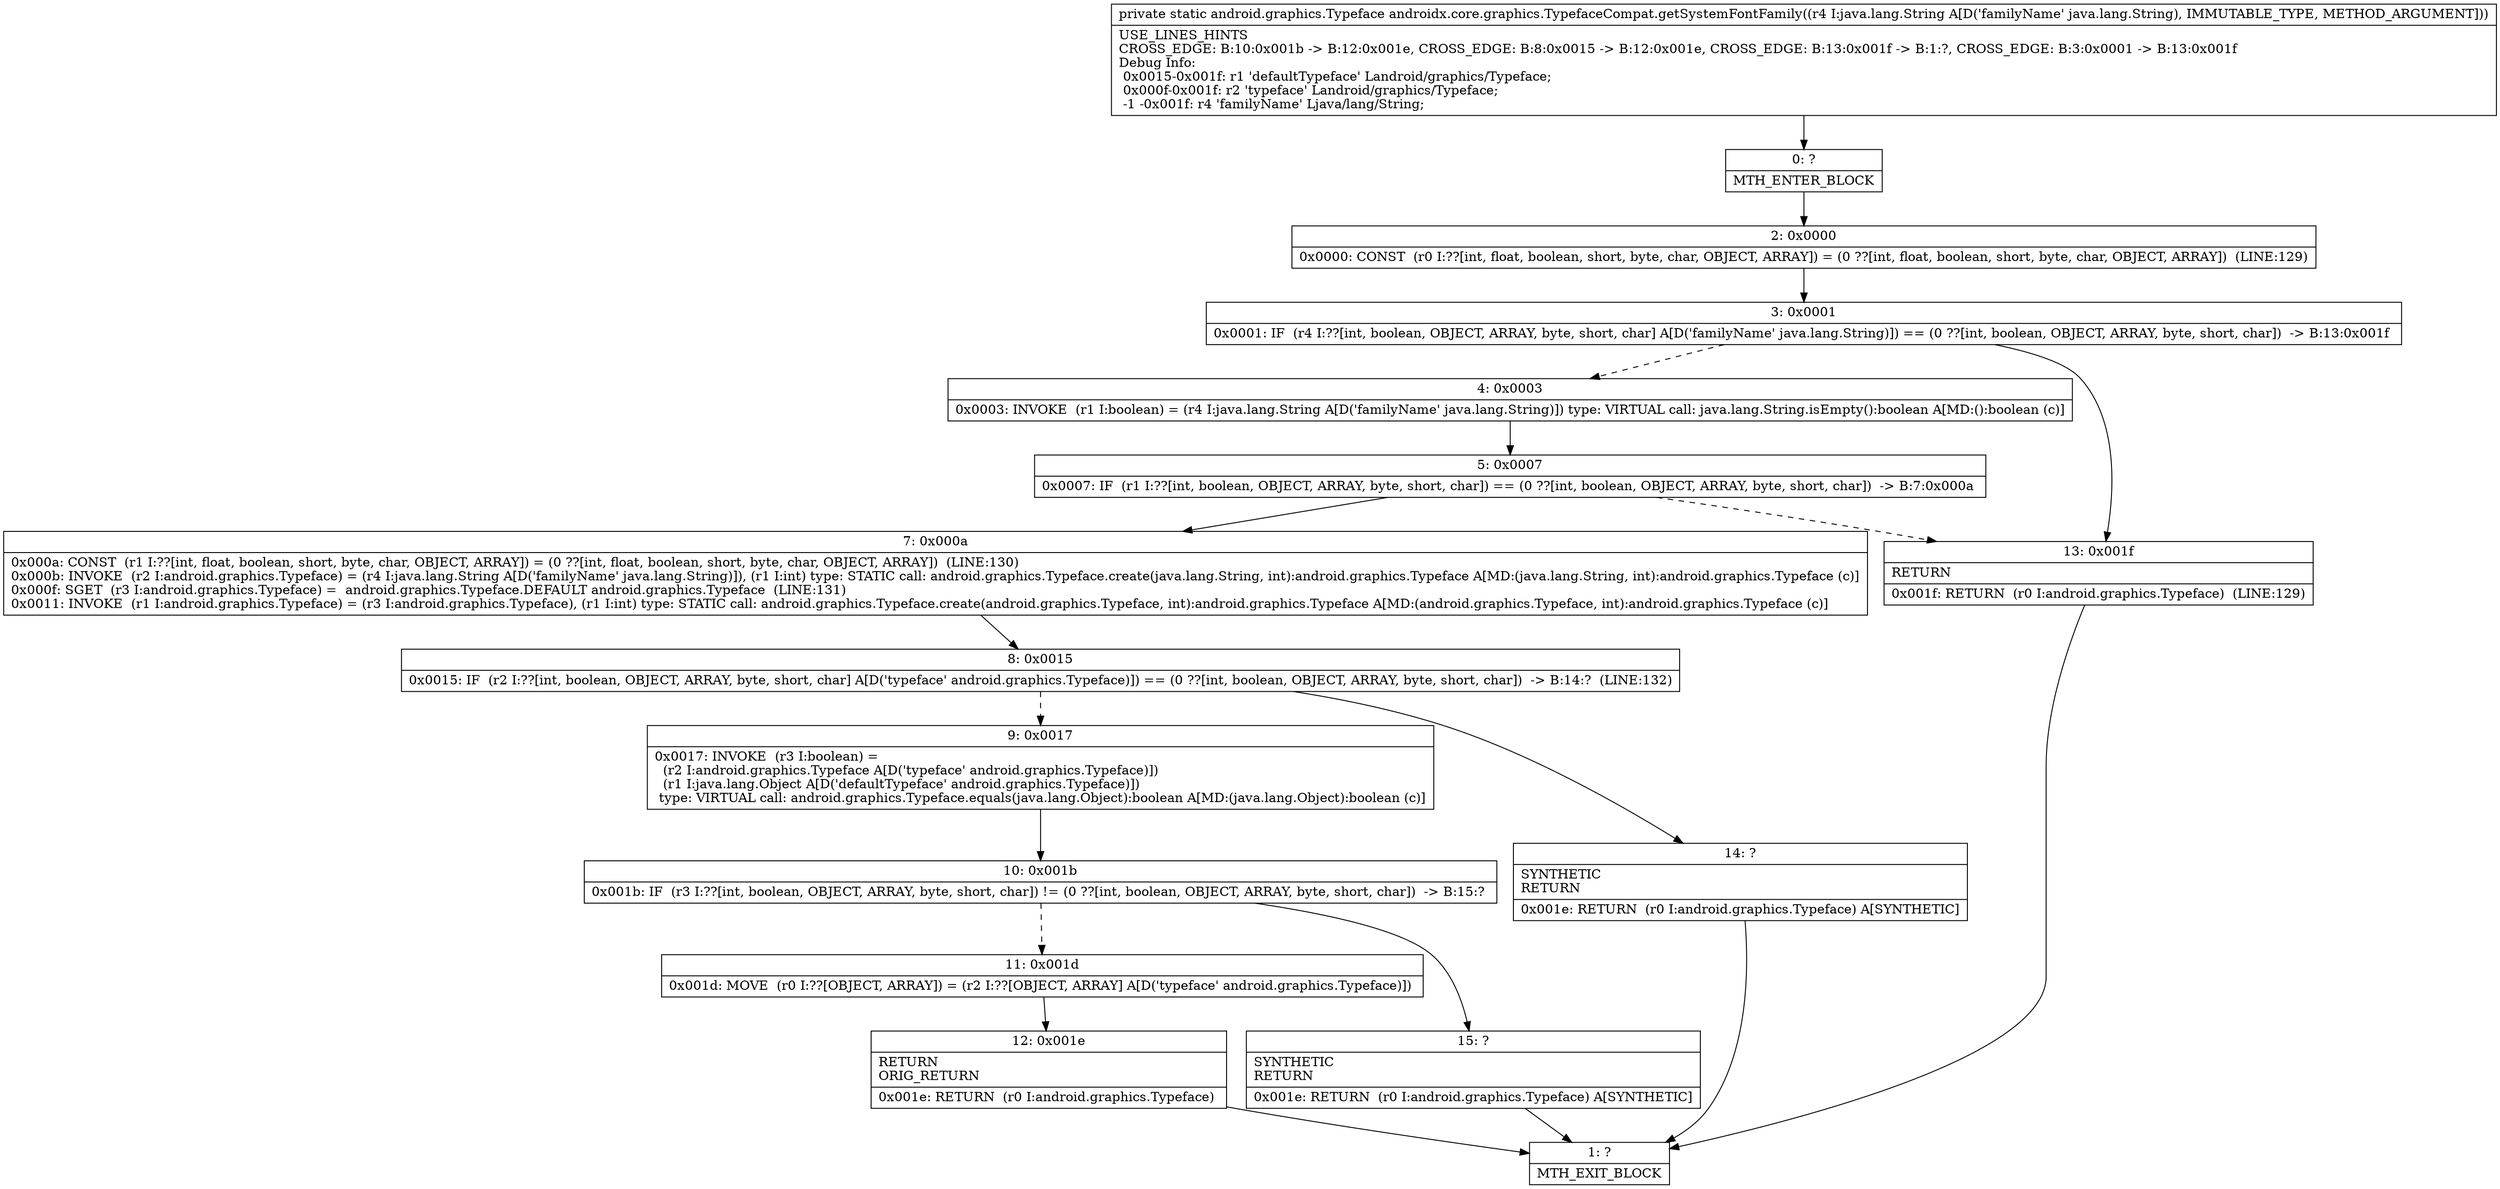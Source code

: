 digraph "CFG forandroidx.core.graphics.TypefaceCompat.getSystemFontFamily(Ljava\/lang\/String;)Landroid\/graphics\/Typeface;" {
Node_0 [shape=record,label="{0\:\ ?|MTH_ENTER_BLOCK\l}"];
Node_2 [shape=record,label="{2\:\ 0x0000|0x0000: CONST  (r0 I:??[int, float, boolean, short, byte, char, OBJECT, ARRAY]) = (0 ??[int, float, boolean, short, byte, char, OBJECT, ARRAY])  (LINE:129)\l}"];
Node_3 [shape=record,label="{3\:\ 0x0001|0x0001: IF  (r4 I:??[int, boolean, OBJECT, ARRAY, byte, short, char] A[D('familyName' java.lang.String)]) == (0 ??[int, boolean, OBJECT, ARRAY, byte, short, char])  \-\> B:13:0x001f \l}"];
Node_4 [shape=record,label="{4\:\ 0x0003|0x0003: INVOKE  (r1 I:boolean) = (r4 I:java.lang.String A[D('familyName' java.lang.String)]) type: VIRTUAL call: java.lang.String.isEmpty():boolean A[MD:():boolean (c)]\l}"];
Node_5 [shape=record,label="{5\:\ 0x0007|0x0007: IF  (r1 I:??[int, boolean, OBJECT, ARRAY, byte, short, char]) == (0 ??[int, boolean, OBJECT, ARRAY, byte, short, char])  \-\> B:7:0x000a \l}"];
Node_7 [shape=record,label="{7\:\ 0x000a|0x000a: CONST  (r1 I:??[int, float, boolean, short, byte, char, OBJECT, ARRAY]) = (0 ??[int, float, boolean, short, byte, char, OBJECT, ARRAY])  (LINE:130)\l0x000b: INVOKE  (r2 I:android.graphics.Typeface) = (r4 I:java.lang.String A[D('familyName' java.lang.String)]), (r1 I:int) type: STATIC call: android.graphics.Typeface.create(java.lang.String, int):android.graphics.Typeface A[MD:(java.lang.String, int):android.graphics.Typeface (c)]\l0x000f: SGET  (r3 I:android.graphics.Typeface) =  android.graphics.Typeface.DEFAULT android.graphics.Typeface  (LINE:131)\l0x0011: INVOKE  (r1 I:android.graphics.Typeface) = (r3 I:android.graphics.Typeface), (r1 I:int) type: STATIC call: android.graphics.Typeface.create(android.graphics.Typeface, int):android.graphics.Typeface A[MD:(android.graphics.Typeface, int):android.graphics.Typeface (c)]\l}"];
Node_8 [shape=record,label="{8\:\ 0x0015|0x0015: IF  (r2 I:??[int, boolean, OBJECT, ARRAY, byte, short, char] A[D('typeface' android.graphics.Typeface)]) == (0 ??[int, boolean, OBJECT, ARRAY, byte, short, char])  \-\> B:14:?  (LINE:132)\l}"];
Node_9 [shape=record,label="{9\:\ 0x0017|0x0017: INVOKE  (r3 I:boolean) = \l  (r2 I:android.graphics.Typeface A[D('typeface' android.graphics.Typeface)])\l  (r1 I:java.lang.Object A[D('defaultTypeface' android.graphics.Typeface)])\l type: VIRTUAL call: android.graphics.Typeface.equals(java.lang.Object):boolean A[MD:(java.lang.Object):boolean (c)]\l}"];
Node_10 [shape=record,label="{10\:\ 0x001b|0x001b: IF  (r3 I:??[int, boolean, OBJECT, ARRAY, byte, short, char]) != (0 ??[int, boolean, OBJECT, ARRAY, byte, short, char])  \-\> B:15:? \l}"];
Node_11 [shape=record,label="{11\:\ 0x001d|0x001d: MOVE  (r0 I:??[OBJECT, ARRAY]) = (r2 I:??[OBJECT, ARRAY] A[D('typeface' android.graphics.Typeface)]) \l}"];
Node_12 [shape=record,label="{12\:\ 0x001e|RETURN\lORIG_RETURN\l|0x001e: RETURN  (r0 I:android.graphics.Typeface) \l}"];
Node_1 [shape=record,label="{1\:\ ?|MTH_EXIT_BLOCK\l}"];
Node_15 [shape=record,label="{15\:\ ?|SYNTHETIC\lRETURN\l|0x001e: RETURN  (r0 I:android.graphics.Typeface) A[SYNTHETIC]\l}"];
Node_14 [shape=record,label="{14\:\ ?|SYNTHETIC\lRETURN\l|0x001e: RETURN  (r0 I:android.graphics.Typeface) A[SYNTHETIC]\l}"];
Node_13 [shape=record,label="{13\:\ 0x001f|RETURN\l|0x001f: RETURN  (r0 I:android.graphics.Typeface)  (LINE:129)\l}"];
MethodNode[shape=record,label="{private static android.graphics.Typeface androidx.core.graphics.TypefaceCompat.getSystemFontFamily((r4 I:java.lang.String A[D('familyName' java.lang.String), IMMUTABLE_TYPE, METHOD_ARGUMENT]))  | USE_LINES_HINTS\lCROSS_EDGE: B:10:0x001b \-\> B:12:0x001e, CROSS_EDGE: B:8:0x0015 \-\> B:12:0x001e, CROSS_EDGE: B:13:0x001f \-\> B:1:?, CROSS_EDGE: B:3:0x0001 \-\> B:13:0x001f\lDebug Info:\l  0x0015\-0x001f: r1 'defaultTypeface' Landroid\/graphics\/Typeface;\l  0x000f\-0x001f: r2 'typeface' Landroid\/graphics\/Typeface;\l  \-1 \-0x001f: r4 'familyName' Ljava\/lang\/String;\l}"];
MethodNode -> Node_0;Node_0 -> Node_2;
Node_2 -> Node_3;
Node_3 -> Node_4[style=dashed];
Node_3 -> Node_13;
Node_4 -> Node_5;
Node_5 -> Node_7;
Node_5 -> Node_13[style=dashed];
Node_7 -> Node_8;
Node_8 -> Node_9[style=dashed];
Node_8 -> Node_14;
Node_9 -> Node_10;
Node_10 -> Node_11[style=dashed];
Node_10 -> Node_15;
Node_11 -> Node_12;
Node_12 -> Node_1;
Node_15 -> Node_1;
Node_14 -> Node_1;
Node_13 -> Node_1;
}

